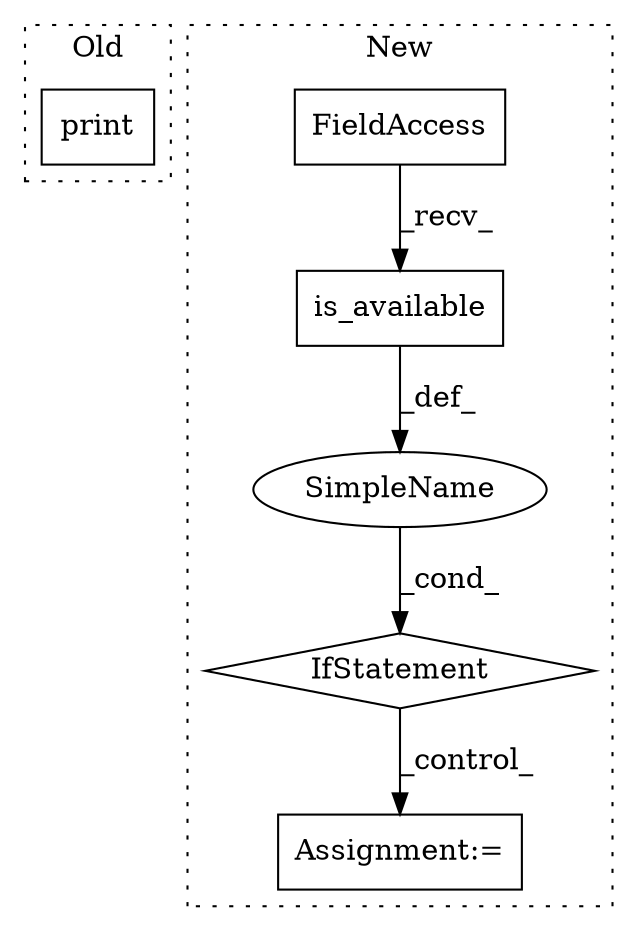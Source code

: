 digraph G {
subgraph cluster0 {
1 [label="print" a="32" s="2431,2472" l="6,1" shape="box"];
label = "Old";
style="dotted";
}
subgraph cluster1 {
2 [label="is_available" a="32" s="1317" l="14" shape="box"];
3 [label="FieldAccess" a="22" s="1306" l="10" shape="box"];
4 [label="IfStatement" a="25" s="1302,1331" l="4,2" shape="diamond"];
5 [label="SimpleName" a="42" s="" l="" shape="ellipse"];
6 [label="Assignment:=" a="7" s="1379" l="9" shape="box"];
label = "New";
style="dotted";
}
2 -> 5 [label="_def_"];
3 -> 2 [label="_recv_"];
4 -> 6 [label="_control_"];
5 -> 4 [label="_cond_"];
}